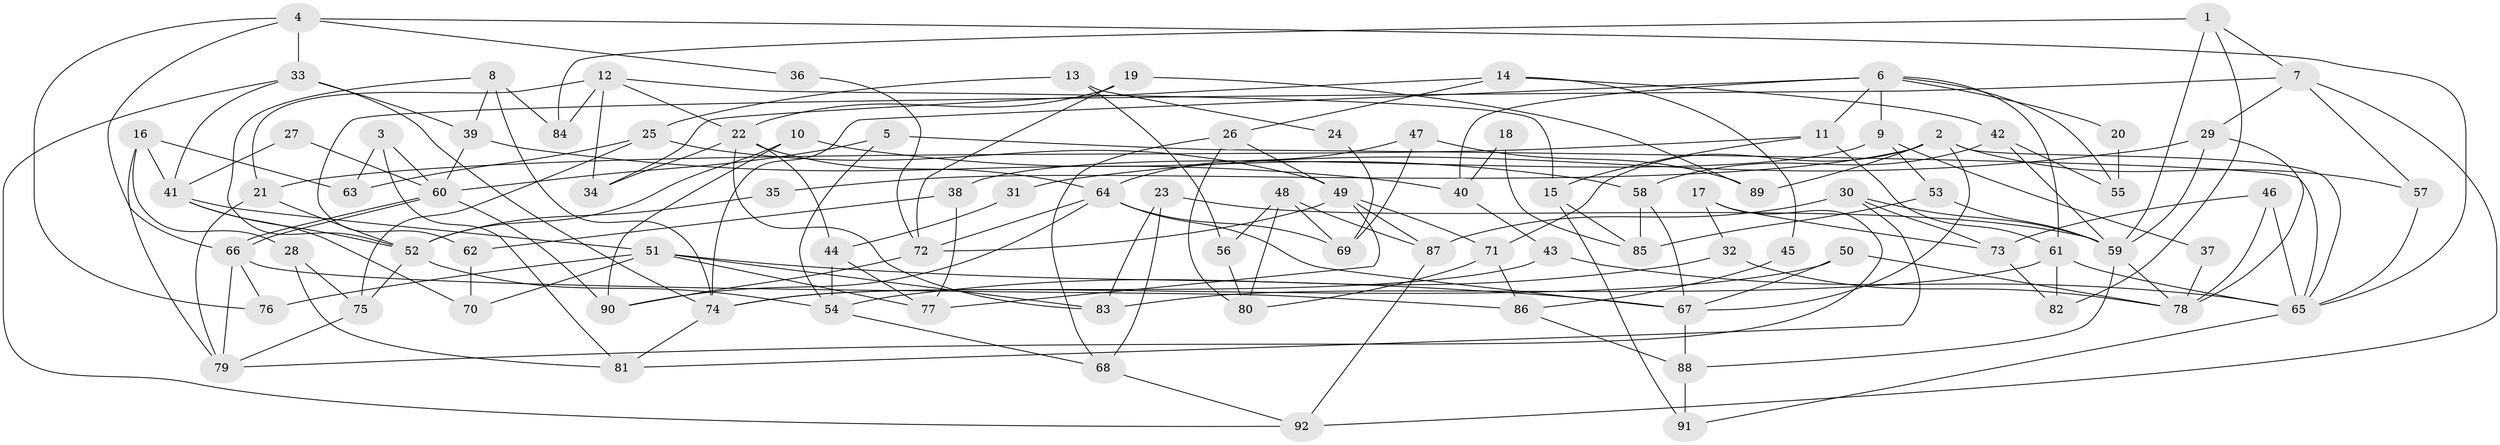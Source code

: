 // coarse degree distribution, {3: 0.08928571428571429, 4: 0.23214285714285715, 6: 0.14285714285714285, 5: 0.25, 2: 0.10714285714285714, 8: 0.125, 9: 0.017857142857142856, 7: 0.03571428571428571}
// Generated by graph-tools (version 1.1) at 2025/37/03/04/25 23:37:05]
// undirected, 92 vertices, 184 edges
graph export_dot {
  node [color=gray90,style=filled];
  1;
  2;
  3;
  4;
  5;
  6;
  7;
  8;
  9;
  10;
  11;
  12;
  13;
  14;
  15;
  16;
  17;
  18;
  19;
  20;
  21;
  22;
  23;
  24;
  25;
  26;
  27;
  28;
  29;
  30;
  31;
  32;
  33;
  34;
  35;
  36;
  37;
  38;
  39;
  40;
  41;
  42;
  43;
  44;
  45;
  46;
  47;
  48;
  49;
  50;
  51;
  52;
  53;
  54;
  55;
  56;
  57;
  58;
  59;
  60;
  61;
  62;
  63;
  64;
  65;
  66;
  67;
  68;
  69;
  70;
  71;
  72;
  73;
  74;
  75;
  76;
  77;
  78;
  79;
  80;
  81;
  82;
  83;
  84;
  85;
  86;
  87;
  88;
  89;
  90;
  91;
  92;
  1 -- 84;
  1 -- 59;
  1 -- 7;
  1 -- 82;
  2 -- 71;
  2 -- 57;
  2 -- 35;
  2 -- 65;
  2 -- 67;
  2 -- 89;
  3 -- 60;
  3 -- 81;
  3 -- 63;
  4 -- 66;
  4 -- 65;
  4 -- 33;
  4 -- 36;
  4 -- 76;
  5 -- 54;
  5 -- 65;
  5 -- 60;
  6 -- 74;
  6 -- 61;
  6 -- 9;
  6 -- 11;
  6 -- 20;
  6 -- 40;
  6 -- 55;
  7 -- 92;
  7 -- 29;
  7 -- 57;
  7 -- 62;
  8 -- 39;
  8 -- 74;
  8 -- 52;
  8 -- 84;
  9 -- 38;
  9 -- 37;
  9 -- 53;
  10 -- 90;
  10 -- 52;
  10 -- 58;
  11 -- 21;
  11 -- 15;
  11 -- 61;
  12 -- 21;
  12 -- 15;
  12 -- 22;
  12 -- 34;
  12 -- 84;
  13 -- 25;
  13 -- 56;
  13 -- 24;
  14 -- 42;
  14 -- 34;
  14 -- 26;
  14 -- 45;
  15 -- 91;
  15 -- 85;
  16 -- 63;
  16 -- 41;
  16 -- 28;
  16 -- 79;
  17 -- 79;
  17 -- 73;
  17 -- 32;
  18 -- 85;
  18 -- 40;
  19 -- 72;
  19 -- 22;
  19 -- 89;
  20 -- 55;
  21 -- 79;
  21 -- 52;
  22 -- 83;
  22 -- 34;
  22 -- 44;
  22 -- 64;
  23 -- 59;
  23 -- 83;
  23 -- 68;
  24 -- 69;
  25 -- 49;
  25 -- 75;
  25 -- 63;
  26 -- 80;
  26 -- 49;
  26 -- 68;
  27 -- 41;
  27 -- 60;
  28 -- 75;
  28 -- 81;
  29 -- 78;
  29 -- 31;
  29 -- 59;
  30 -- 59;
  30 -- 81;
  30 -- 73;
  30 -- 87;
  31 -- 44;
  32 -- 54;
  32 -- 78;
  33 -- 74;
  33 -- 39;
  33 -- 41;
  33 -- 92;
  35 -- 52;
  36 -- 72;
  37 -- 78;
  38 -- 62;
  38 -- 77;
  39 -- 60;
  39 -- 40;
  40 -- 43;
  41 -- 51;
  41 -- 52;
  41 -- 70;
  42 -- 58;
  42 -- 59;
  42 -- 55;
  43 -- 65;
  43 -- 74;
  44 -- 54;
  44 -- 77;
  45 -- 86;
  46 -- 78;
  46 -- 65;
  46 -- 73;
  47 -- 89;
  47 -- 64;
  47 -- 69;
  48 -- 69;
  48 -- 87;
  48 -- 56;
  48 -- 80;
  49 -- 87;
  49 -- 71;
  49 -- 72;
  49 -- 77;
  50 -- 67;
  50 -- 78;
  50 -- 74;
  51 -- 67;
  51 -- 77;
  51 -- 70;
  51 -- 76;
  51 -- 83;
  52 -- 54;
  52 -- 75;
  53 -- 85;
  53 -- 59;
  54 -- 68;
  56 -- 80;
  57 -- 65;
  58 -- 67;
  58 -- 85;
  59 -- 78;
  59 -- 88;
  60 -- 66;
  60 -- 66;
  60 -- 90;
  61 -- 82;
  61 -- 65;
  61 -- 83;
  62 -- 70;
  64 -- 72;
  64 -- 67;
  64 -- 69;
  64 -- 90;
  65 -- 91;
  66 -- 76;
  66 -- 79;
  66 -- 86;
  67 -- 88;
  68 -- 92;
  71 -- 86;
  71 -- 80;
  72 -- 90;
  73 -- 82;
  74 -- 81;
  75 -- 79;
  86 -- 88;
  87 -- 92;
  88 -- 91;
}
